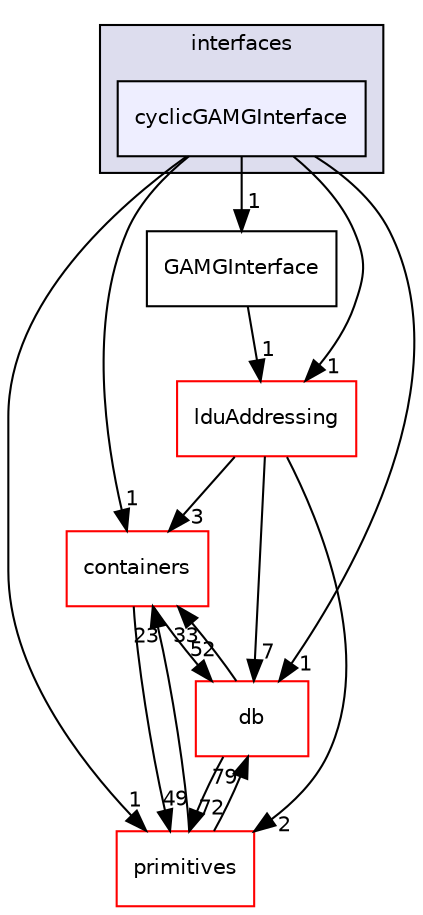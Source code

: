 digraph "src/OpenFOAM/matrices/lduMatrix/solvers/GAMG/interfaces/cyclicGAMGInterface" {
  bgcolor=transparent;
  compound=true
  node [ fontsize="10", fontname="Helvetica"];
  edge [ labelfontsize="10", labelfontname="Helvetica"];
  subgraph clusterdir_354e0e3f4a321ccc8878de612aa38840 {
    graph [ bgcolor="#ddddee", pencolor="black", label="interfaces" fontname="Helvetica", fontsize="10", URL="dir_354e0e3f4a321ccc8878de612aa38840.html"]
  dir_54eaed930cf8f51515bcb63d6d07435f [shape=box, label="cyclicGAMGInterface", style="filled", fillcolor="#eeeeff", pencolor="black", URL="dir_54eaed930cf8f51515bcb63d6d07435f.html"];
  }
  dir_19d0872053bde092be81d7fe3f56cbf7 [shape=box label="containers" color="red" URL="dir_19d0872053bde092be81d7fe3f56cbf7.html"];
  dir_da3433395e359af1783e5baa6b094d5b [shape=box label="GAMGInterface" URL="dir_da3433395e359af1783e5baa6b094d5b.html"];
  dir_63c634f7a7cfd679ac26c67fb30fc32f [shape=box label="db" color="red" URL="dir_63c634f7a7cfd679ac26c67fb30fc32f.html"];
  dir_12547202c65033a69d4e18947f2fbe2a [shape=box label="lduAddressing" color="red" URL="dir_12547202c65033a69d4e18947f2fbe2a.html"];
  dir_3e50f45338116b169052b428016851aa [shape=box label="primitives" color="red" URL="dir_3e50f45338116b169052b428016851aa.html"];
  dir_19d0872053bde092be81d7fe3f56cbf7->dir_63c634f7a7cfd679ac26c67fb30fc32f [headlabel="52", labeldistance=1.5 headhref="dir_001903_001954.html"];
  dir_19d0872053bde092be81d7fe3f56cbf7->dir_3e50f45338116b169052b428016851aa [headlabel="49", labeldistance=1.5 headhref="dir_001903_002326.html"];
  dir_da3433395e359af1783e5baa6b094d5b->dir_12547202c65033a69d4e18947f2fbe2a [headlabel="1", labeldistance=1.5 headhref="dir_002198_002140.html"];
  dir_54eaed930cf8f51515bcb63d6d07435f->dir_19d0872053bde092be81d7fe3f56cbf7 [headlabel="1", labeldistance=1.5 headhref="dir_002197_001903.html"];
  dir_54eaed930cf8f51515bcb63d6d07435f->dir_da3433395e359af1783e5baa6b094d5b [headlabel="1", labeldistance=1.5 headhref="dir_002197_002198.html"];
  dir_54eaed930cf8f51515bcb63d6d07435f->dir_63c634f7a7cfd679ac26c67fb30fc32f [headlabel="1", labeldistance=1.5 headhref="dir_002197_001954.html"];
  dir_54eaed930cf8f51515bcb63d6d07435f->dir_12547202c65033a69d4e18947f2fbe2a [headlabel="1", labeldistance=1.5 headhref="dir_002197_002140.html"];
  dir_54eaed930cf8f51515bcb63d6d07435f->dir_3e50f45338116b169052b428016851aa [headlabel="1", labeldistance=1.5 headhref="dir_002197_002326.html"];
  dir_63c634f7a7cfd679ac26c67fb30fc32f->dir_19d0872053bde092be81d7fe3f56cbf7 [headlabel="33", labeldistance=1.5 headhref="dir_001954_001903.html"];
  dir_63c634f7a7cfd679ac26c67fb30fc32f->dir_3e50f45338116b169052b428016851aa [headlabel="72", labeldistance=1.5 headhref="dir_001954_002326.html"];
  dir_12547202c65033a69d4e18947f2fbe2a->dir_19d0872053bde092be81d7fe3f56cbf7 [headlabel="3", labeldistance=1.5 headhref="dir_002140_001903.html"];
  dir_12547202c65033a69d4e18947f2fbe2a->dir_63c634f7a7cfd679ac26c67fb30fc32f [headlabel="7", labeldistance=1.5 headhref="dir_002140_001954.html"];
  dir_12547202c65033a69d4e18947f2fbe2a->dir_3e50f45338116b169052b428016851aa [headlabel="2", labeldistance=1.5 headhref="dir_002140_002326.html"];
  dir_3e50f45338116b169052b428016851aa->dir_19d0872053bde092be81d7fe3f56cbf7 [headlabel="23", labeldistance=1.5 headhref="dir_002326_001903.html"];
  dir_3e50f45338116b169052b428016851aa->dir_63c634f7a7cfd679ac26c67fb30fc32f [headlabel="79", labeldistance=1.5 headhref="dir_002326_001954.html"];
}
